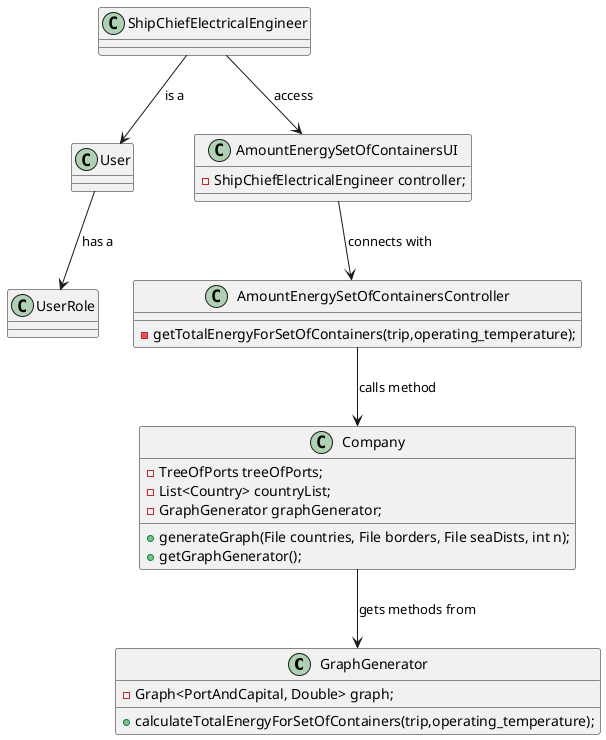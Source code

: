 @startuml

class GraphGenerator{
- Graph<PortAndCapital, Double> graph;
+ calculateTotalEnergyForSetOfContainers(trip,operating_temperature);
}

class Company{
- TreeOfPorts treeOfPorts;
- List<Country> countryList;
- GraphGenerator graphGenerator;
+ generateGraph(File countries, File borders, File seaDists, int n);
+ getGraphGenerator();
}

class User

class UserRole

class AmountEnergySetOfContainersUI{
-ShipChiefElectricalEngineer controller;
}

class ShipChiefElectricalEngineer

class AmountEnergySetOfContainersController{
- getTotalEnergyForSetOfContainers(trip,operating_temperature);
}

ShipChiefElectricalEngineer -down-> User : is a

User -down-> UserRole : has a

ShipChiefElectricalEngineer -down-> AmountEnergySetOfContainersUI : access

AmountEnergySetOfContainersUI -down-> AmountEnergySetOfContainersController : connects with

AmountEnergySetOfContainersController -down-> Company : calls method

Company -down-> GraphGenerator : gets methods from


@enduml